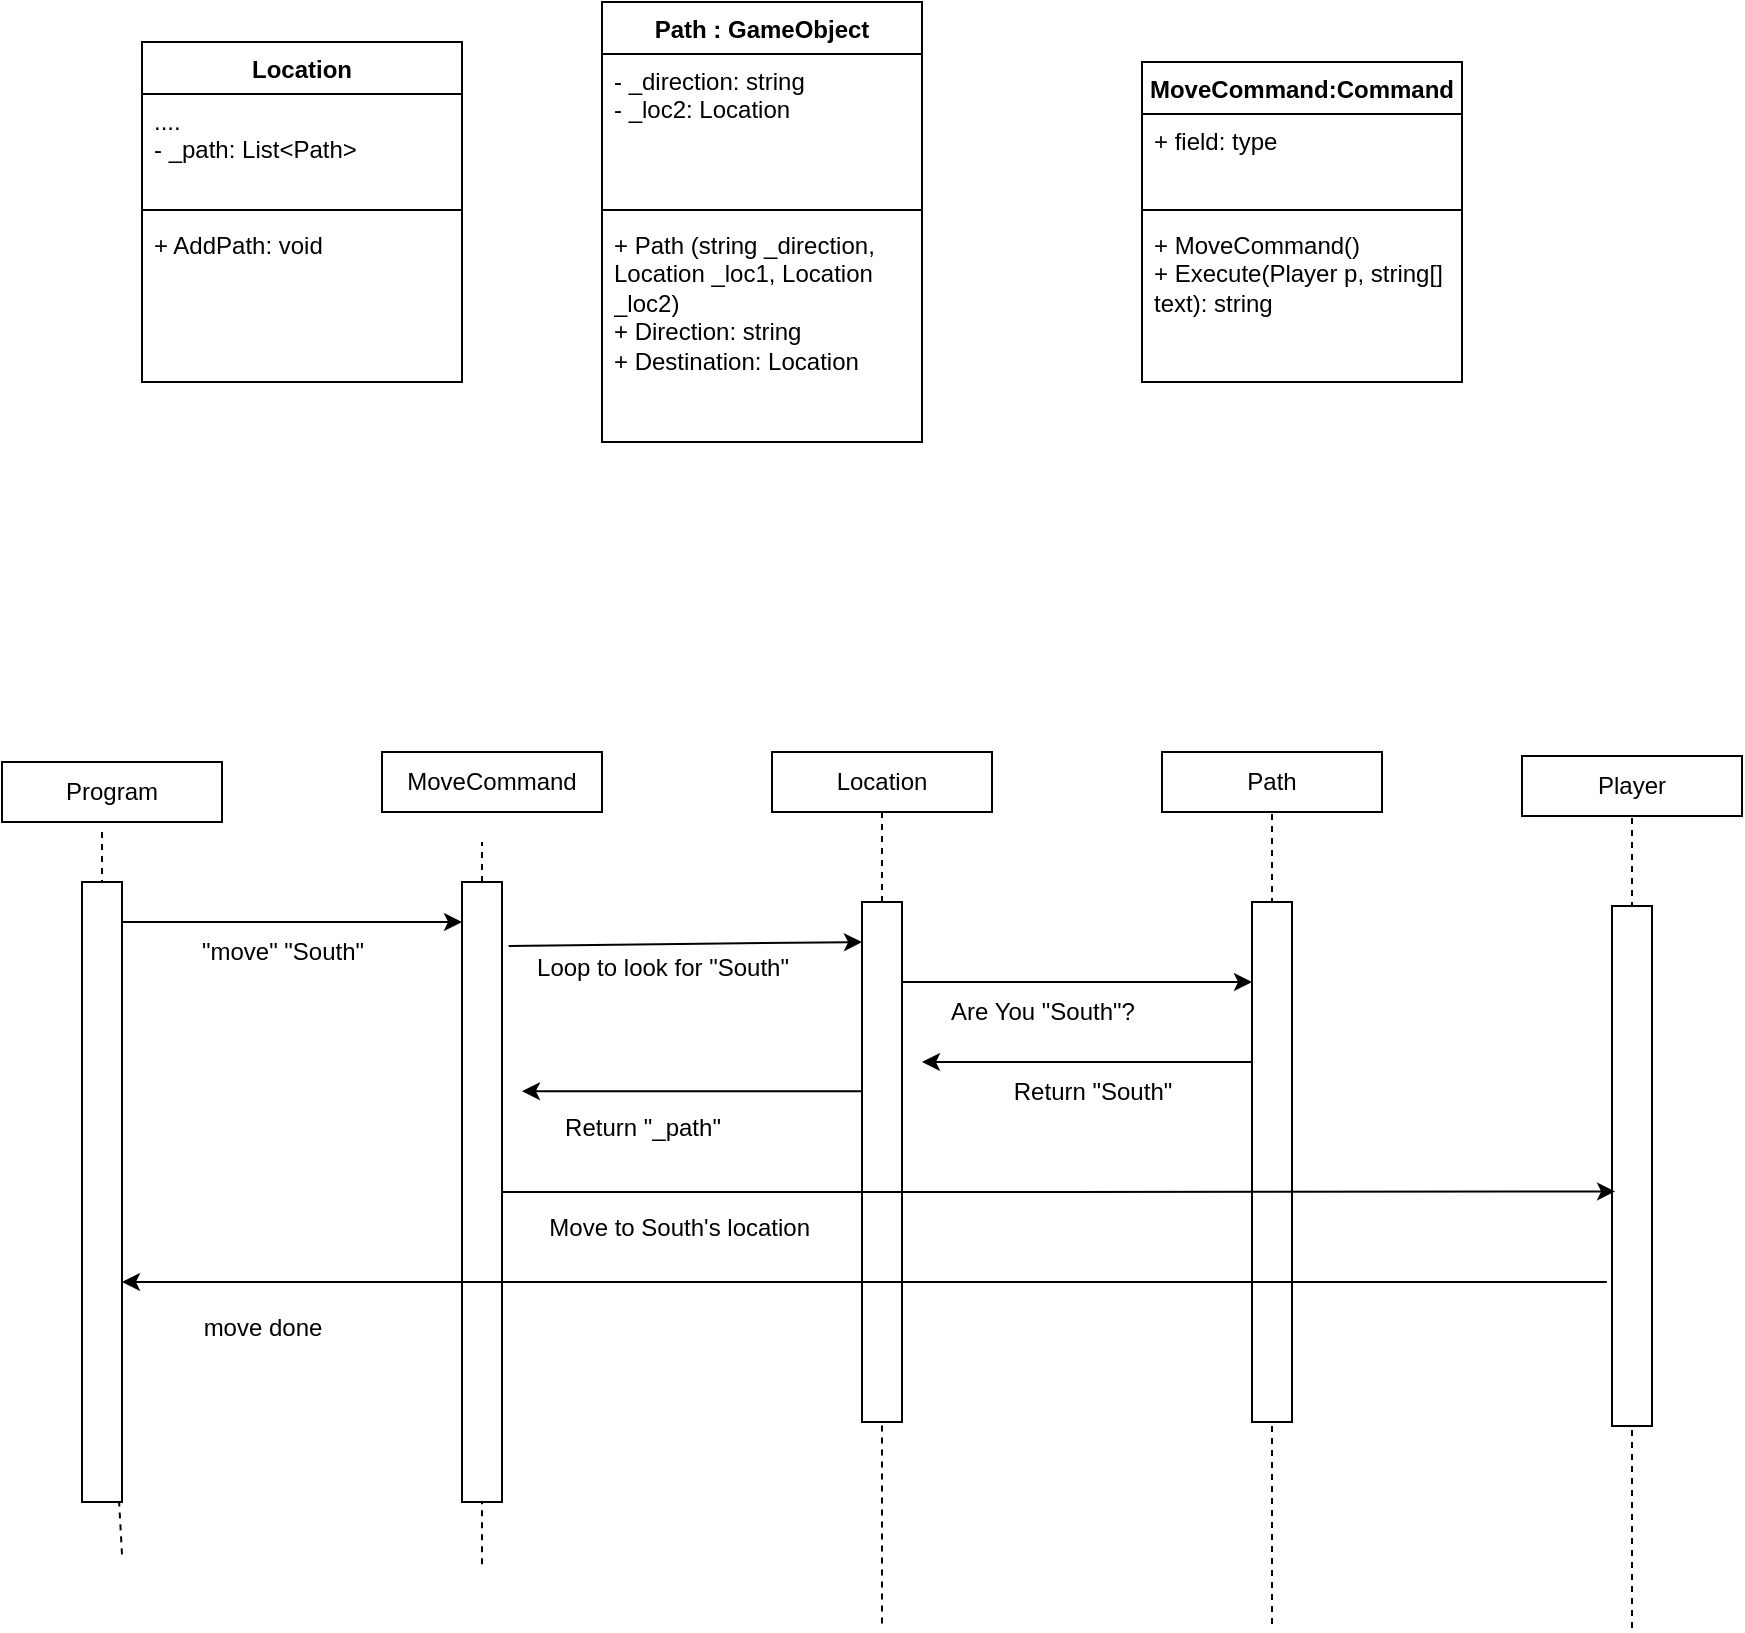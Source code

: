 <mxfile version="22.0.8" type="device">
  <diagram name="Page-1" id="cqSbRZWCjGjVKxkUDVY8">
    <mxGraphModel dx="1050" dy="566" grid="1" gridSize="10" guides="1" tooltips="1" connect="1" arrows="1" fold="1" page="1" pageScale="1" pageWidth="850" pageHeight="1100" math="0" shadow="0">
      <root>
        <mxCell id="0" />
        <mxCell id="1" parent="0" />
        <mxCell id="vt2YlVbp6_bEppBplNQB-5" value="Path : GameObject" style="swimlane;fontStyle=1;align=center;verticalAlign=top;childLayout=stackLayout;horizontal=1;startSize=26;horizontalStack=0;resizeParent=1;resizeParentMax=0;resizeLast=0;collapsible=1;marginBottom=0;whiteSpace=wrap;html=1;" parent="1" vertex="1">
          <mxGeometry x="340" y="160" width="160" height="220" as="geometry" />
        </mxCell>
        <mxCell id="vt2YlVbp6_bEppBplNQB-6" value="- _direction: string&lt;br&gt;- _loc2: Location" style="text;strokeColor=none;fillColor=none;align=left;verticalAlign=top;spacingLeft=4;spacingRight=4;overflow=hidden;rotatable=0;points=[[0,0.5],[1,0.5]];portConstraint=eastwest;whiteSpace=wrap;html=1;" parent="vt2YlVbp6_bEppBplNQB-5" vertex="1">
          <mxGeometry y="26" width="160" height="74" as="geometry" />
        </mxCell>
        <mxCell id="vt2YlVbp6_bEppBplNQB-7" value="" style="line;strokeWidth=1;fillColor=none;align=left;verticalAlign=middle;spacingTop=-1;spacingLeft=3;spacingRight=3;rotatable=0;labelPosition=right;points=[];portConstraint=eastwest;strokeColor=inherit;" parent="vt2YlVbp6_bEppBplNQB-5" vertex="1">
          <mxGeometry y="100" width="160" height="8" as="geometry" />
        </mxCell>
        <mxCell id="vt2YlVbp6_bEppBplNQB-8" value="+ Path (string _direction, Location _loc1, Location _loc2)&lt;br&gt;+ Direction: string&lt;br&gt;+ Destination: Location" style="text;strokeColor=none;fillColor=none;align=left;verticalAlign=top;spacingLeft=4;spacingRight=4;overflow=hidden;rotatable=0;points=[[0,0.5],[1,0.5]];portConstraint=eastwest;whiteSpace=wrap;html=1;" parent="vt2YlVbp6_bEppBplNQB-5" vertex="1">
          <mxGeometry y="108" width="160" height="112" as="geometry" />
        </mxCell>
        <mxCell id="vt2YlVbp6_bEppBplNQB-9" value="Location" style="swimlane;fontStyle=1;align=center;verticalAlign=top;childLayout=stackLayout;horizontal=1;startSize=26;horizontalStack=0;resizeParent=1;resizeParentMax=0;resizeLast=0;collapsible=1;marginBottom=0;whiteSpace=wrap;html=1;" parent="1" vertex="1">
          <mxGeometry x="110" y="180" width="160" height="170" as="geometry" />
        </mxCell>
        <mxCell id="vt2YlVbp6_bEppBplNQB-10" value="....&lt;br&gt;- _path: List&amp;lt;Path&amp;gt;" style="text;strokeColor=none;fillColor=none;align=left;verticalAlign=top;spacingLeft=4;spacingRight=4;overflow=hidden;rotatable=0;points=[[0,0.5],[1,0.5]];portConstraint=eastwest;whiteSpace=wrap;html=1;" parent="vt2YlVbp6_bEppBplNQB-9" vertex="1">
          <mxGeometry y="26" width="160" height="54" as="geometry" />
        </mxCell>
        <mxCell id="vt2YlVbp6_bEppBplNQB-11" value="" style="line;strokeWidth=1;fillColor=none;align=left;verticalAlign=middle;spacingTop=-1;spacingLeft=3;spacingRight=3;rotatable=0;labelPosition=right;points=[];portConstraint=eastwest;strokeColor=inherit;" parent="vt2YlVbp6_bEppBplNQB-9" vertex="1">
          <mxGeometry y="80" width="160" height="8" as="geometry" />
        </mxCell>
        <mxCell id="vt2YlVbp6_bEppBplNQB-12" value="+ AddPath: void" style="text;strokeColor=none;fillColor=none;align=left;verticalAlign=top;spacingLeft=4;spacingRight=4;overflow=hidden;rotatable=0;points=[[0,0.5],[1,0.5]];portConstraint=eastwest;whiteSpace=wrap;html=1;" parent="vt2YlVbp6_bEppBplNQB-9" vertex="1">
          <mxGeometry y="88" width="160" height="82" as="geometry" />
        </mxCell>
        <mxCell id="vt2YlVbp6_bEppBplNQB-26" value="" style="endArrow=none;dashed=1;html=1;rounded=0;" parent="1" source="vt2YlVbp6_bEppBplNQB-25" edge="1">
          <mxGeometry width="50" height="50" relative="1" as="geometry">
            <mxPoint x="280" y="941.185" as="sourcePoint" />
            <mxPoint x="280" y="580" as="targetPoint" />
          </mxGeometry>
        </mxCell>
        <mxCell id="vt2YlVbp6_bEppBplNQB-27" value="" style="endArrow=none;dashed=1;html=1;rounded=0;" parent="1" target="vt2YlVbp6_bEppBplNQB-25" edge="1">
          <mxGeometry width="50" height="50" relative="1" as="geometry">
            <mxPoint x="280" y="941.185" as="sourcePoint" />
            <mxPoint x="280" y="580" as="targetPoint" />
          </mxGeometry>
        </mxCell>
        <mxCell id="vt2YlVbp6_bEppBplNQB-25" value="" style="rounded=0;whiteSpace=wrap;html=1;" parent="1" vertex="1">
          <mxGeometry x="270" y="600" width="20" height="310" as="geometry" />
        </mxCell>
        <mxCell id="vt2YlVbp6_bEppBplNQB-28" value="MoveCommand" style="rounded=0;whiteSpace=wrap;html=1;" parent="1" vertex="1">
          <mxGeometry x="230" y="535" width="110" height="30" as="geometry" />
        </mxCell>
        <mxCell id="vt2YlVbp6_bEppBplNQB-29" value="Location" style="rounded=0;whiteSpace=wrap;html=1;" parent="1" vertex="1">
          <mxGeometry x="425" y="535" width="110" height="30" as="geometry" />
        </mxCell>
        <mxCell id="vt2YlVbp6_bEppBplNQB-30" value="Path" style="rounded=0;whiteSpace=wrap;html=1;" parent="1" vertex="1">
          <mxGeometry x="620" y="535" width="110" height="30" as="geometry" />
        </mxCell>
        <mxCell id="vt2YlVbp6_bEppBplNQB-31" value="" style="endArrow=classic;html=1;rounded=0;exitX=1.093;exitY=0.063;exitDx=0;exitDy=0;exitPerimeter=0;entryX=-0.072;entryY=0.029;entryDx=0;entryDy=0;entryPerimeter=0;" parent="1" edge="1">
          <mxGeometry width="50" height="50" relative="1" as="geometry">
            <mxPoint x="293.3" y="631.99" as="sourcePoint" />
            <mxPoint x="470.0" y="630.0" as="targetPoint" />
          </mxGeometry>
        </mxCell>
        <mxCell id="vt2YlVbp6_bEppBplNQB-32" value="" style="endArrow=none;dashed=1;html=1;rounded=0;entryX=0.5;entryY=1;entryDx=0;entryDy=0;" parent="1" source="vt2YlVbp6_bEppBplNQB-34" target="vt2YlVbp6_bEppBplNQB-29" edge="1">
          <mxGeometry width="50" height="50" relative="1" as="geometry">
            <mxPoint x="480" y="970.696" as="sourcePoint" />
            <mxPoint x="290" y="590" as="targetPoint" />
          </mxGeometry>
        </mxCell>
        <mxCell id="vt2YlVbp6_bEppBplNQB-33" value="" style="endArrow=none;dashed=1;html=1;rounded=0;entryX=0.5;entryY=1;entryDx=0;entryDy=0;" parent="1" target="vt2YlVbp6_bEppBplNQB-30" edge="1">
          <mxGeometry width="50" height="50" relative="1" as="geometry">
            <mxPoint x="675" y="971" as="sourcePoint" />
            <mxPoint x="680" y="565" as="targetPoint" />
          </mxGeometry>
        </mxCell>
        <mxCell id="vt2YlVbp6_bEppBplNQB-35" value="" style="endArrow=none;dashed=1;html=1;rounded=0;entryX=0.5;entryY=1;entryDx=0;entryDy=0;" parent="1" target="vt2YlVbp6_bEppBplNQB-34" edge="1">
          <mxGeometry width="50" height="50" relative="1" as="geometry">
            <mxPoint x="480" y="970.696" as="sourcePoint" />
            <mxPoint x="480" y="565" as="targetPoint" />
          </mxGeometry>
        </mxCell>
        <mxCell id="vt2YlVbp6_bEppBplNQB-48" style="edgeStyle=orthogonalEdgeStyle;rounded=0;orthogonalLoop=1;jettySize=auto;html=1;entryX=0;entryY=0.5;entryDx=0;entryDy=0;" parent="1" edge="1">
          <mxGeometry relative="1" as="geometry">
            <mxPoint x="490" y="650" as="sourcePoint" />
            <mxPoint x="665" y="650" as="targetPoint" />
          </mxGeometry>
        </mxCell>
        <mxCell id="vt2YlVbp6_bEppBplNQB-52" style="edgeStyle=orthogonalEdgeStyle;rounded=0;orthogonalLoop=1;jettySize=auto;html=1;" parent="1" edge="1">
          <mxGeometry relative="1" as="geometry">
            <mxPoint x="300" y="704.57" as="targetPoint" />
            <mxPoint x="470" y="704.57" as="sourcePoint" />
          </mxGeometry>
        </mxCell>
        <mxCell id="vt2YlVbp6_bEppBplNQB-34" value="" style="rounded=0;whiteSpace=wrap;html=1;" parent="1" vertex="1">
          <mxGeometry x="470" y="610" width="20" height="260" as="geometry" />
        </mxCell>
        <mxCell id="vt2YlVbp6_bEppBplNQB-36" value="&quot;move&quot; &quot;South&quot;" style="text;html=1;align=center;verticalAlign=middle;resizable=0;points=[];autosize=1;strokeColor=none;fillColor=none;" parent="1" vertex="1">
          <mxGeometry x="130" y="620" width="100" height="30" as="geometry" />
        </mxCell>
        <mxCell id="vt2YlVbp6_bEppBplNQB-50" style="edgeStyle=orthogonalEdgeStyle;rounded=0;orthogonalLoop=1;jettySize=auto;html=1;" parent="1" edge="1">
          <mxGeometry relative="1" as="geometry">
            <mxPoint x="500" y="690" as="targetPoint" />
            <mxPoint x="665" y="690" as="sourcePoint" />
          </mxGeometry>
        </mxCell>
        <mxCell id="vt2YlVbp6_bEppBplNQB-38" value="" style="rounded=0;whiteSpace=wrap;html=1;" parent="1" vertex="1">
          <mxGeometry x="665" y="610" width="20" height="260" as="geometry" />
        </mxCell>
        <mxCell id="vt2YlVbp6_bEppBplNQB-41" value="" style="endArrow=none;dashed=1;html=1;rounded=0;" parent="1" target="vt2YlVbp6_bEppBplNQB-42" edge="1">
          <mxGeometry width="50" height="50" relative="1" as="geometry">
            <mxPoint x="100" y="936.185" as="sourcePoint" />
            <mxPoint x="100" y="575" as="targetPoint" />
          </mxGeometry>
        </mxCell>
        <mxCell id="vt2YlVbp6_bEppBplNQB-46" style="edgeStyle=orthogonalEdgeStyle;rounded=0;orthogonalLoop=1;jettySize=auto;html=1;entryX=0;entryY=0.5;entryDx=0;entryDy=0;" parent="1" edge="1">
          <mxGeometry relative="1" as="geometry">
            <mxPoint x="100.0" y="620" as="sourcePoint" />
            <mxPoint x="270" y="620" as="targetPoint" />
          </mxGeometry>
        </mxCell>
        <mxCell id="vt2YlVbp6_bEppBplNQB-42" value="" style="rounded=0;whiteSpace=wrap;html=1;" parent="1" vertex="1">
          <mxGeometry x="80" y="600" width="20" height="310" as="geometry" />
        </mxCell>
        <mxCell id="vt2YlVbp6_bEppBplNQB-43" value="Program" style="rounded=0;whiteSpace=wrap;html=1;" parent="1" vertex="1">
          <mxGeometry x="40" y="540" width="110" height="30" as="geometry" />
        </mxCell>
        <mxCell id="vt2YlVbp6_bEppBplNQB-44" value="" style="endArrow=none;dashed=1;html=1;rounded=0;entryX=0.5;entryY=0;entryDx=0;entryDy=0;" parent="1" target="vt2YlVbp6_bEppBplNQB-42" edge="1">
          <mxGeometry width="50" height="50" relative="1" as="geometry">
            <mxPoint x="90" y="575" as="sourcePoint" />
            <mxPoint x="280" y="595" as="targetPoint" />
          </mxGeometry>
        </mxCell>
        <mxCell id="vt2YlVbp6_bEppBplNQB-47" value="Loop to look for &quot;South&quot;" style="text;html=1;align=center;verticalAlign=middle;resizable=0;points=[];autosize=1;strokeColor=none;fillColor=none;" parent="1" vertex="1">
          <mxGeometry x="295" y="628" width="150" height="30" as="geometry" />
        </mxCell>
        <mxCell id="vt2YlVbp6_bEppBplNQB-49" value="Are You &quot;South&quot;?" style="text;html=1;align=center;verticalAlign=middle;resizable=0;points=[];autosize=1;strokeColor=none;fillColor=none;" parent="1" vertex="1">
          <mxGeometry x="500" y="650" width="120" height="30" as="geometry" />
        </mxCell>
        <mxCell id="vt2YlVbp6_bEppBplNQB-51" value="Return &quot;South&quot;" style="text;html=1;align=center;verticalAlign=middle;resizable=0;points=[];autosize=1;strokeColor=none;fillColor=none;" parent="1" vertex="1">
          <mxGeometry x="535" y="690" width="100" height="30" as="geometry" />
        </mxCell>
        <mxCell id="vt2YlVbp6_bEppBplNQB-53" value="Return &quot;_path&quot;" style="text;html=1;align=center;verticalAlign=middle;resizable=0;points=[];autosize=1;strokeColor=none;fillColor=none;" parent="1" vertex="1">
          <mxGeometry x="310" y="708" width="100" height="30" as="geometry" />
        </mxCell>
        <mxCell id="vt2YlVbp6_bEppBplNQB-54" value="Player" style="rounded=0;whiteSpace=wrap;html=1;" parent="1" vertex="1">
          <mxGeometry x="800" y="537" width="110" height="30" as="geometry" />
        </mxCell>
        <mxCell id="vt2YlVbp6_bEppBplNQB-55" value="" style="endArrow=none;dashed=1;html=1;rounded=0;entryX=0.5;entryY=1;entryDx=0;entryDy=0;" parent="1" target="vt2YlVbp6_bEppBplNQB-54" edge="1">
          <mxGeometry width="50" height="50" relative="1" as="geometry">
            <mxPoint x="855" y="973" as="sourcePoint" />
            <mxPoint x="860" y="567" as="targetPoint" />
          </mxGeometry>
        </mxCell>
        <mxCell id="vt2YlVbp6_bEppBplNQB-56" value="" style="rounded=0;whiteSpace=wrap;html=1;" parent="1" vertex="1">
          <mxGeometry x="845" y="612" width="20" height="260" as="geometry" />
        </mxCell>
        <mxCell id="vt2YlVbp6_bEppBplNQB-57" style="edgeStyle=orthogonalEdgeStyle;rounded=0;orthogonalLoop=1;jettySize=auto;html=1;entryX=0.077;entryY=0.549;entryDx=0;entryDy=0;entryPerimeter=0;" parent="1" source="vt2YlVbp6_bEppBplNQB-25" target="vt2YlVbp6_bEppBplNQB-56" edge="1">
          <mxGeometry relative="1" as="geometry" />
        </mxCell>
        <mxCell id="vt2YlVbp6_bEppBplNQB-58" value="Move to South&#39;s location&amp;nbsp;" style="text;html=1;align=center;verticalAlign=middle;resizable=0;points=[];autosize=1;strokeColor=none;fillColor=none;" parent="1" vertex="1">
          <mxGeometry x="300" y="758" width="160" height="30" as="geometry" />
        </mxCell>
        <mxCell id="vt2YlVbp6_bEppBplNQB-59" style="edgeStyle=orthogonalEdgeStyle;rounded=0;orthogonalLoop=1;jettySize=auto;html=1;entryX=1.129;entryY=0.458;entryDx=0;entryDy=0;entryPerimeter=0;" parent="1" edge="1">
          <mxGeometry relative="1" as="geometry">
            <mxPoint x="842.42" y="800.0" as="sourcePoint" />
            <mxPoint x="100.0" y="800.0" as="targetPoint" />
          </mxGeometry>
        </mxCell>
        <mxCell id="vt2YlVbp6_bEppBplNQB-60" value="move done" style="text;html=1;align=center;verticalAlign=middle;resizable=0;points=[];autosize=1;strokeColor=none;fillColor=none;" parent="1" vertex="1">
          <mxGeometry x="130" y="808" width="80" height="30" as="geometry" />
        </mxCell>
        <mxCell id="UBsggCIXPqthqF1kLCyj-2" value="MoveCommand:Command" style="swimlane;fontStyle=1;align=center;verticalAlign=top;childLayout=stackLayout;horizontal=1;startSize=26;horizontalStack=0;resizeParent=1;resizeParentMax=0;resizeLast=0;collapsible=1;marginBottom=0;whiteSpace=wrap;html=1;" vertex="1" parent="1">
          <mxGeometry x="610" y="190" width="160" height="160" as="geometry" />
        </mxCell>
        <mxCell id="UBsggCIXPqthqF1kLCyj-3" value="+ field: type" style="text;strokeColor=none;fillColor=none;align=left;verticalAlign=top;spacingLeft=4;spacingRight=4;overflow=hidden;rotatable=0;points=[[0,0.5],[1,0.5]];portConstraint=eastwest;whiteSpace=wrap;html=1;" vertex="1" parent="UBsggCIXPqthqF1kLCyj-2">
          <mxGeometry y="26" width="160" height="44" as="geometry" />
        </mxCell>
        <mxCell id="UBsggCIXPqthqF1kLCyj-4" value="" style="line;strokeWidth=1;fillColor=none;align=left;verticalAlign=middle;spacingTop=-1;spacingLeft=3;spacingRight=3;rotatable=0;labelPosition=right;points=[];portConstraint=eastwest;strokeColor=inherit;" vertex="1" parent="UBsggCIXPqthqF1kLCyj-2">
          <mxGeometry y="70" width="160" height="8" as="geometry" />
        </mxCell>
        <mxCell id="UBsggCIXPqthqF1kLCyj-5" value="+ MoveCommand()&lt;br&gt;+ Execute(Player p, string[] text): string" style="text;strokeColor=none;fillColor=none;align=left;verticalAlign=top;spacingLeft=4;spacingRight=4;overflow=hidden;rotatable=0;points=[[0,0.5],[1,0.5]];portConstraint=eastwest;whiteSpace=wrap;html=1;" vertex="1" parent="UBsggCIXPqthqF1kLCyj-2">
          <mxGeometry y="78" width="160" height="82" as="geometry" />
        </mxCell>
      </root>
    </mxGraphModel>
  </diagram>
</mxfile>
